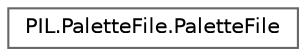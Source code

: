 digraph "Graphical Class Hierarchy"
{
 // LATEX_PDF_SIZE
  bgcolor="transparent";
  edge [fontname=Helvetica,fontsize=10,labelfontname=Helvetica,labelfontsize=10];
  node [fontname=Helvetica,fontsize=10,shape=box,height=0.2,width=0.4];
  rankdir="LR";
  Node0 [id="Node000000",label="PIL.PaletteFile.PaletteFile",height=0.2,width=0.4,color="grey40", fillcolor="white", style="filled",URL="$d9/d8b/classPIL_1_1PaletteFile_1_1PaletteFile.html",tooltip=" "];
}

